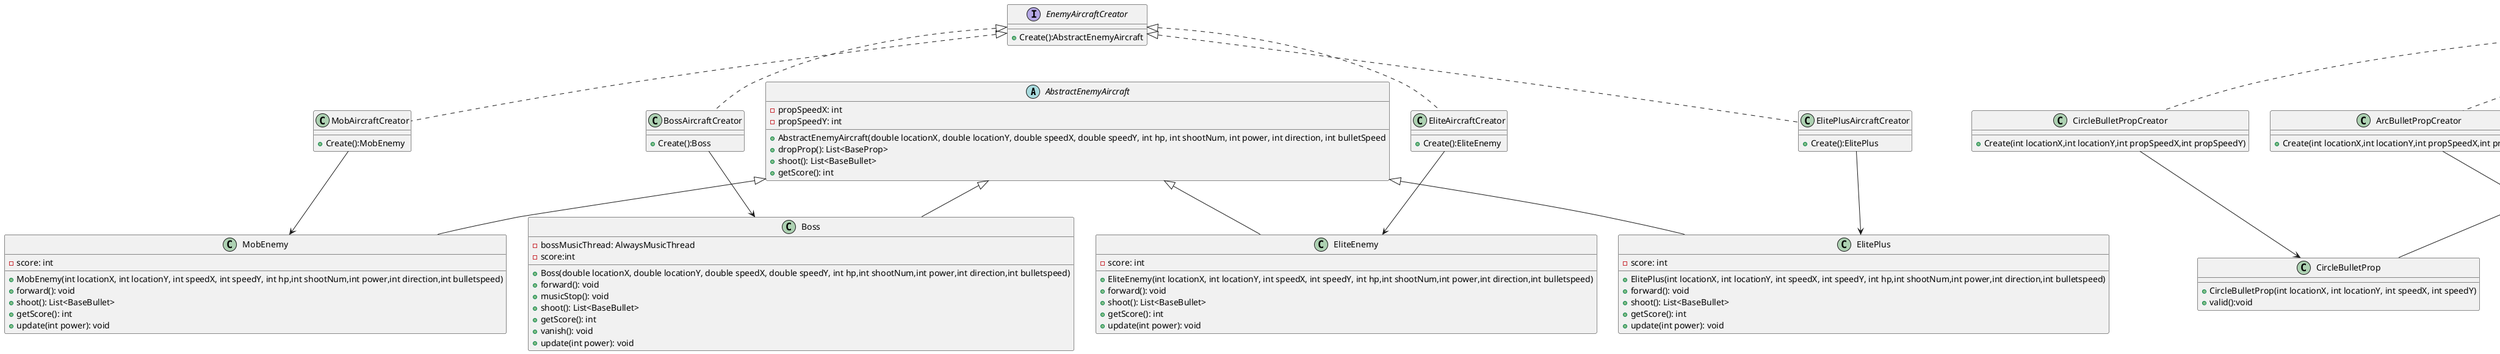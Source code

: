 @startuml
'https://plantuml.com/class-diagram

abstract class AbstractEnemyAircraft {
  - propSpeedX: int
  - propSpeedY: int

  + AbstractEnemyAircraft(double locationX, double locationY, double speedX, double speedY, int hp, int shootNum, int power, int direction, int bulletSpeed
  + dropProp(): List<BaseProp>
  + shoot(): List<BaseBullet>
  + getScore(): int
}



class Boss {
  - bossMusicThread: AlwaysMusicThread
  - score:int

  + Boss(double locationX, double locationY, double speedX, double speedY, int hp,int shootNum,int power,int direction,int bulletspeed)
  + forward(): void
  + musicStop(): void
  + shoot(): List<BaseBullet>
  + getScore(): int
  + vanish(): void
  + update(int power): void
}


class EliteEnemy{
  - score: int

  + EliteEnemy(int locationX, int locationY, int speedX, int speedY, int hp,int shootNum,int power,int direction,int bulletspeed)
  + forward(): void
  + shoot(): List<BaseBullet>
  + getScore(): int
  + update(int power): void
}

class ElitePlus{
  - score: int

  + ElitePlus(int locationX, int locationY, int speedX, int speedY, int hp,int shootNum,int power,int direction,int bulletspeed)
  + forward(): void
  + shoot(): List<BaseBullet>
  + getScore(): int
  + update(int power): void
}

class MobEnemy{
  - score: int

  + MobEnemy(int locationX, int locationY, int speedX, int speedY, int hp,int shootNum,int power,int direction,int bulletspeed)
  + forward(): void
  + shoot(): List<BaseBullet>
  + getScore(): int
  + update(int power): void
}


interface EnemyAircraftCreator{
    +Create():AbstractEnemyAircraft
}
class BossAircraftCreator{
    +Create():Boss
}
class EliteAircraftCreator{
    +Create():EliteEnemy
}
class ElitePlusAircraftCreator{
    +Create():ElitePlus
}
class MobAircraftCreator{
    +Create():MobEnemy
}

EnemyAircraftCreator <|.. BossAircraftCreator
EnemyAircraftCreator <|.. EliteAircraftCreator
EnemyAircraftCreator <|.. ElitePlusAircraftCreator
EnemyAircraftCreator <|.. MobAircraftCreator

AbstractEnemyAircraft <|-- Boss
AbstractEnemyAircraft <|-- EliteEnemy
AbstractEnemyAircraft <|-- ElitePlus
AbstractEnemyAircraft <|-- MobEnemy

BossAircraftCreator --> Boss
EliteAircraftCreator --> EliteEnemy
ElitePlusAircraftCreator --> ElitePlus
MobAircraftCreator --> MobEnemy


class ArcBulletProp{
    + ArcBulletProp(int locationX, int locationY, int speedX, int speedY)
    + valid():void
}
abstract class BaseProp{
    + BaseProp(int locationX, int locationY, int speedX, int speedY)
    + forward():void
    + {abstract} valid():void
    + getSupplyMusic():void
}
class BloodProp{
    + BloodProp(int locationX, int locationY, int speedX, int speedY)
    + valid():void
}
class BombProp{
    + BombProp(int locationX, int locationY, int speedX, int speedY)
    + valid():void
}

class CircleBulletProp{
    + CircleBulletProp(int locationX, int locationY, int speedX, int speedY)
    + valid():void
}



class ArcBulletPropCreator{
    + Create(int locationX,int locationY,int propSpeedX,int propSpeedY)
}
class BloodPropCreator{
    + Create(int locationX,int locationY,int propSpeedX,int propSpeedY)
}
class BombPropCreator{
    + Create(int locationX,int locationY,int propSpeedX,int propSpeedY)
}
class CircleBulletPropCreator{
    + Create(int locationX,int locationY,int propSpeedX,int propSpeedY)
}
interface PropCreator{
    + Create(int locationX,int locationY,int propSpeedX,int propSpeedY)
}


PropCreator <|.. ArcBulletPropCreator
PropCreator <|.. BloodPropCreator
PropCreator <|.. BombPropCreator
PropCreator <|.. CircleBulletPropCreator

BaseProp <|-- ArcBulletProp
BaseProp <|-- BloodProp
BaseProp <|-- BombProp
BaseProp <|-- CircleBulletProp

ArcBulletPropCreator --> ArcBulletProp
BloodPropCreator --> BloodProp
BombPropCreator --> BombProp
CircleBulletPropCreator --> CircleBulletProp






@enduml